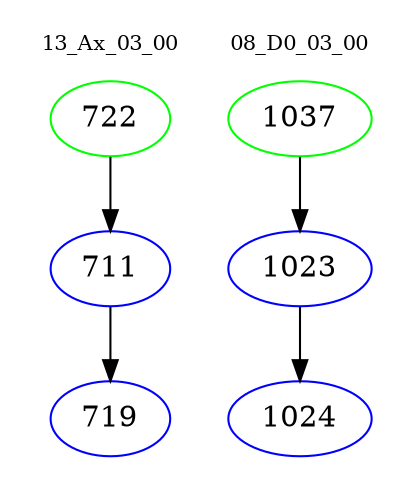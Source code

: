 digraph{
subgraph cluster_0 {
color = white
label = "13_Ax_03_00";
fontsize=10;
T0_722 [label="722", color="green"]
T0_722 -> T0_711 [color="black"]
T0_711 [label="711", color="blue"]
T0_711 -> T0_719 [color="black"]
T0_719 [label="719", color="blue"]
}
subgraph cluster_1 {
color = white
label = "08_D0_03_00";
fontsize=10;
T1_1037 [label="1037", color="green"]
T1_1037 -> T1_1023 [color="black"]
T1_1023 [label="1023", color="blue"]
T1_1023 -> T1_1024 [color="black"]
T1_1024 [label="1024", color="blue"]
}
}
